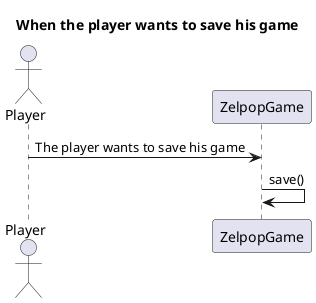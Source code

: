 @startuml

title When the player wants to save his game

Actor Player

Player -> ZelpopGame: The player wants to save his game
ZelpopGame -> ZelpopGame: save()

@enduml
